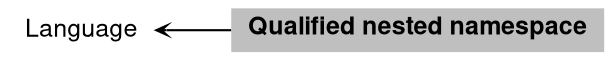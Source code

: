 digraph "Qualified nested namespace"
{
 // LATEX_PDF_SIZE
  bgcolor="transparent";
  edge [fontname="Helvetica,Arial,sans-serif",fontsize=15,labelfontsize=15 arrowhead=open arrowtail=open arrowsize=0.5];
  node [fontname="Helvetica,Arial,sans-serif",fontsize=15,fontsize=12 shape=plaintext];
  rankdir=LR;
  Node2 [label="Language",height=0.2,width=0.4,color="black",URL="$group__lang17.html",tooltip="language"];
  Node1 [label=<<b>Qualified nested namespace</b>>,height=0.2,width=0.4,color="black", fillcolor="grey75", style="filled", fontcolor="black",tooltip="namespace"];
  Node2->Node1 [shape=plaintext, dir="back", style="solid"];
}
